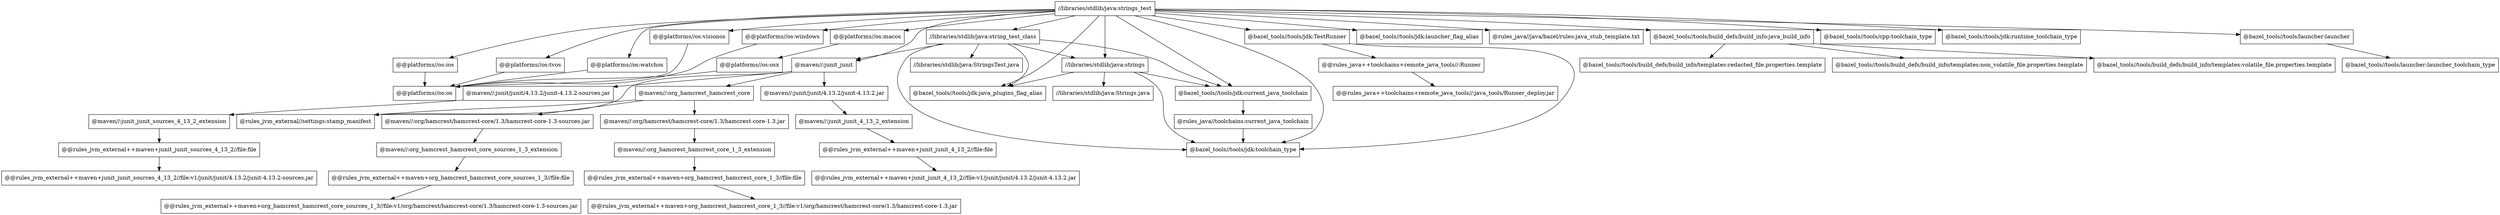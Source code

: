 digraph mygraph {
  node [shape=box];
  "//libraries/stdlib/java:strings_test"
  "//libraries/stdlib/java:strings_test" -> "@@platforms//os:ios"
  "//libraries/stdlib/java:strings_test" -> "@@platforms//os:tvos"
  "//libraries/stdlib/java:strings_test" -> "@@platforms//os:macos"
  "//libraries/stdlib/java:strings_test" -> "//libraries/stdlib/java:strings"
  "//libraries/stdlib/java:strings_test" -> "@@platforms//os:watchos"
  "//libraries/stdlib/java:strings_test" -> "@@platforms//os:visionos"
  "//libraries/stdlib/java:strings_test" -> "//libraries/stdlib/java:string_test_class"
  "//libraries/stdlib/java:strings_test" -> "@bazel_tools//tools/jdk:java_plugins_flag_alias"
  "//libraries/stdlib/java:strings_test" -> "@maven//:junit_junit"
  "//libraries/stdlib/java:strings_test" -> "@bazel_tools//tools/jdk:launcher_flag_alias"
  "//libraries/stdlib/java:strings_test" -> "@rules_java//java/bazel/rules:java_stub_template.txt"
  "//libraries/stdlib/java:strings_test" -> "@bazel_tools//tools/jdk:toolchain_type"
  "//libraries/stdlib/java:strings_test" -> "@@platforms//os:windows"
  "//libraries/stdlib/java:strings_test" -> "@bazel_tools//tools/build_defs/build_info:java_build_info"
  "//libraries/stdlib/java:strings_test" -> "@bazel_tools//tools/jdk:TestRunner"
  "//libraries/stdlib/java:strings_test" -> "@bazel_tools//tools/cpp:toolchain_type"
  "//libraries/stdlib/java:strings_test" -> "@bazel_tools//tools/jdk:runtime_toolchain_type"
  "//libraries/stdlib/java:strings_test" -> "@bazel_tools//tools/launcher:launcher"
  "//libraries/stdlib/java:strings_test" -> "@bazel_tools//tools/jdk:current_java_toolchain"
  "@bazel_tools//tools/launcher:launcher"
  "@bazel_tools//tools/launcher:launcher" -> "@bazel_tools//tools/launcher:launcher_toolchain_type"
  "@bazel_tools//tools/launcher:launcher_toolchain_type"
  "@bazel_tools//tools/jdk:runtime_toolchain_type"
  "@bazel_tools//tools/cpp:toolchain_type"
  "@bazel_tools//tools/jdk:TestRunner"
  "@bazel_tools//tools/jdk:TestRunner" -> "@bazel_tools//tools/jdk:toolchain_type"
  "@bazel_tools//tools/jdk:TestRunner" -> "@@rules_java++toolchains+remote_java_tools//:Runner"
  "@@rules_java++toolchains+remote_java_tools//:Runner"
  "@@rules_java++toolchains+remote_java_tools//:Runner" -> "@@rules_java++toolchains+remote_java_tools//:java_tools/Runner_deploy.jar"
  "@@rules_java++toolchains+remote_java_tools//:java_tools/Runner_deploy.jar"
  "@bazel_tools//tools/build_defs/build_info:java_build_info"
  "@bazel_tools//tools/build_defs/build_info:java_build_info" -> "@bazel_tools//tools/build_defs/build_info/templates:redacted_file.properties.template"
  "@bazel_tools//tools/build_defs/build_info:java_build_info" -> "@bazel_tools//tools/build_defs/build_info/templates:non_volatile_file.properties.template"
  "@bazel_tools//tools/build_defs/build_info:java_build_info" -> "@bazel_tools//tools/build_defs/build_info/templates:volatile_file.properties.template"
  "@bazel_tools//tools/build_defs/build_info/templates:volatile_file.properties.template"
  "@bazel_tools//tools/build_defs/build_info/templates:non_volatile_file.properties.template"
  "@rules_java//java/bazel/rules:java_stub_template.txt"
  "@bazel_tools//tools/jdk:launcher_flag_alias"
  "@@platforms//os:macos"
  "@@platforms//os:macos" -> "@@platforms//os:osx"
  "@@platforms//os:osx"
  "@@platforms//os:osx" -> "@@platforms//os:os"
  "@@platforms//os:ios"
  "@@platforms//os:ios" -> "@@platforms//os:os"
  "@@platforms//os:windows"
  "@@platforms//os:windows" -> "@@platforms//os:os"
  "@bazel_tools//tools/build_defs/build_info/templates:redacted_file.properties.template"
  "@@platforms//os:watchos"
  "@@platforms//os:watchos" -> "@@platforms//os:os"
  "@@platforms//os:visionos"
  "@@platforms//os:visionos" -> "@@platforms//os:os"
  "//libraries/stdlib/java:string_test_class"
  "//libraries/stdlib/java:string_test_class" -> "//libraries/stdlib/java:StringsTest.java"
  "//libraries/stdlib/java:string_test_class" -> "//libraries/stdlib/java:strings"
  "//libraries/stdlib/java:string_test_class" -> "@bazel_tools//tools/jdk:current_java_toolchain"
  "//libraries/stdlib/java:string_test_class" -> "@maven//:junit_junit"
  "//libraries/stdlib/java:string_test_class" -> "@bazel_tools//tools/jdk:toolchain_type"
  "//libraries/stdlib/java:string_test_class" -> "@bazel_tools//tools/jdk:java_plugins_flag_alias"
  "@maven//:junit_junit"
  "@maven//:junit_junit" -> "@maven//:junit/junit/4.13.2/junit-4.13.2.jar"
  "@maven//:junit_junit" -> "@maven//:junit/junit/4.13.2/junit-4.13.2-sources.jar"
  "@maven//:junit_junit" -> "@maven//:org_hamcrest_hamcrest_core"
  "@maven//:junit_junit" -> "@rules_jvm_external//settings:stamp_manifest"
  "@maven//:org_hamcrest_hamcrest_core"
  "@maven//:org_hamcrest_hamcrest_core" -> "@maven//:org/hamcrest/hamcrest-core/1.3/hamcrest-core-1.3.jar"
  "@maven//:org_hamcrest_hamcrest_core" -> "@maven//:org/hamcrest/hamcrest-core/1.3/hamcrest-core-1.3-sources.jar"
  "@maven//:org_hamcrest_hamcrest_core" -> "@rules_jvm_external//settings:stamp_manifest"
  "@rules_jvm_external//settings:stamp_manifest"
  "@maven//:org/hamcrest/hamcrest-core/1.3/hamcrest-core-1.3-sources.jar"
  "@maven//:org/hamcrest/hamcrest-core/1.3/hamcrest-core-1.3-sources.jar" -> "@maven//:org_hamcrest_hamcrest_core_sources_1_3_extension"
  "@maven//:org_hamcrest_hamcrest_core_sources_1_3_extension"
  "@maven//:org_hamcrest_hamcrest_core_sources_1_3_extension" -> "@@rules_jvm_external++maven+org_hamcrest_hamcrest_core_sources_1_3//file:file"
  "@@rules_jvm_external++maven+org_hamcrest_hamcrest_core_sources_1_3//file:file"
  "@@rules_jvm_external++maven+org_hamcrest_hamcrest_core_sources_1_3//file:file" -> "@@rules_jvm_external++maven+org_hamcrest_hamcrest_core_sources_1_3//file:v1/org/hamcrest/hamcrest-core/1.3/hamcrest-core-1.3-sources.jar"
  "@@rules_jvm_external++maven+org_hamcrest_hamcrest_core_sources_1_3//file:v1/org/hamcrest/hamcrest-core/1.3/hamcrest-core-1.3-sources.jar"
  "@maven//:org/hamcrest/hamcrest-core/1.3/hamcrest-core-1.3.jar"
  "@maven//:org/hamcrest/hamcrest-core/1.3/hamcrest-core-1.3.jar" -> "@maven//:org_hamcrest_hamcrest_core_1_3_extension"
  "@maven//:org_hamcrest_hamcrest_core_1_3_extension"
  "@maven//:org_hamcrest_hamcrest_core_1_3_extension" -> "@@rules_jvm_external++maven+org_hamcrest_hamcrest_core_1_3//file:file"
  "@@rules_jvm_external++maven+org_hamcrest_hamcrest_core_1_3//file:file"
  "@@rules_jvm_external++maven+org_hamcrest_hamcrest_core_1_3//file:file" -> "@@rules_jvm_external++maven+org_hamcrest_hamcrest_core_1_3//file:v1/org/hamcrest/hamcrest-core/1.3/hamcrest-core-1.3.jar"
  "@@rules_jvm_external++maven+org_hamcrest_hamcrest_core_1_3//file:v1/org/hamcrest/hamcrest-core/1.3/hamcrest-core-1.3.jar"
  "@maven//:junit/junit/4.13.2/junit-4.13.2-sources.jar"
  "@maven//:junit/junit/4.13.2/junit-4.13.2-sources.jar" -> "@maven//:junit_junit_sources_4_13_2_extension"
  "@maven//:junit_junit_sources_4_13_2_extension"
  "@maven//:junit_junit_sources_4_13_2_extension" -> "@@rules_jvm_external++maven+junit_junit_sources_4_13_2//file:file"
  "@@rules_jvm_external++maven+junit_junit_sources_4_13_2//file:file"
  "@@rules_jvm_external++maven+junit_junit_sources_4_13_2//file:file" -> "@@rules_jvm_external++maven+junit_junit_sources_4_13_2//file:v1/junit/junit/4.13.2/junit-4.13.2-sources.jar"
  "@@rules_jvm_external++maven+junit_junit_sources_4_13_2//file:v1/junit/junit/4.13.2/junit-4.13.2-sources.jar"
  "//libraries/stdlib/java:strings"
  "//libraries/stdlib/java:strings" -> "//libraries/stdlib/java:Strings.java"
  "//libraries/stdlib/java:strings" -> "@bazel_tools//tools/jdk:java_plugins_flag_alias"
  "//libraries/stdlib/java:strings" -> "@bazel_tools//tools/jdk:toolchain_type"
  "//libraries/stdlib/java:strings" -> "@bazel_tools//tools/jdk:current_java_toolchain"
  "@bazel_tools//tools/jdk:current_java_toolchain"
  "@bazel_tools//tools/jdk:current_java_toolchain" -> "@rules_java//toolchains:current_java_toolchain"
  "@rules_java//toolchains:current_java_toolchain"
  "@rules_java//toolchains:current_java_toolchain" -> "@bazel_tools//tools/jdk:toolchain_type"
  "@bazel_tools//tools/jdk:toolchain_type"
  "@bazel_tools//tools/jdk:java_plugins_flag_alias"
  "//libraries/stdlib/java:Strings.java"
  "//libraries/stdlib/java:StringsTest.java"
  "@@platforms//os:tvos"
  "@@platforms//os:tvos" -> "@@platforms//os:os"
  "@@platforms//os:os"
  "@maven//:junit/junit/4.13.2/junit-4.13.2.jar"
  "@maven//:junit/junit/4.13.2/junit-4.13.2.jar" -> "@maven//:junit_junit_4_13_2_extension"
  "@maven//:junit_junit_4_13_2_extension"
  "@maven//:junit_junit_4_13_2_extension" -> "@@rules_jvm_external++maven+junit_junit_4_13_2//file:file"
  "@@rules_jvm_external++maven+junit_junit_4_13_2//file:file"
  "@@rules_jvm_external++maven+junit_junit_4_13_2//file:file" -> "@@rules_jvm_external++maven+junit_junit_4_13_2//file:v1/junit/junit/4.13.2/junit-4.13.2.jar"
  "@@rules_jvm_external++maven+junit_junit_4_13_2//file:v1/junit/junit/4.13.2/junit-4.13.2.jar"
}
